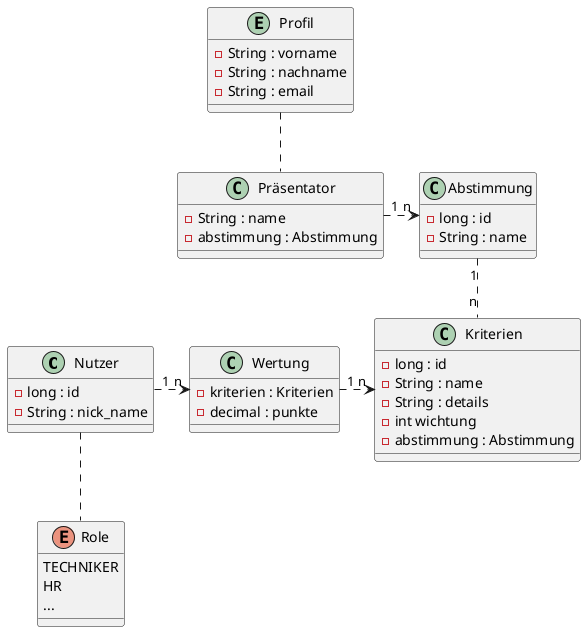 @startuml
'https://plantuml.com/class-diagram



class Nutzer{
-long : id
-String : nick_name
}

enum Role {
TECHNIKER
HR
...
}

entity Profil{
-String : vorname
-String : nachname
-String : email
}

class Präsentator{
-String : name
-abstimmung : Abstimmung
}

class Abstimmung{
-long : id
-String : name

}
class Kriterien{
-long : id
-String : name
-String : details
-int wichtung
-abstimmung : Abstimmung
}

class Wertung{
-kriterien : Kriterien
-decimal : punkte
}

Abstimmung "1" .. "n" Kriterien
Nutzer "1" .> "n" Wertung
Wertung "1" .> "n" Kriterien
Nutzer .. Role
Präsentator "1" .> "n" Abstimmung
Profil .. Präsentator

@enduml